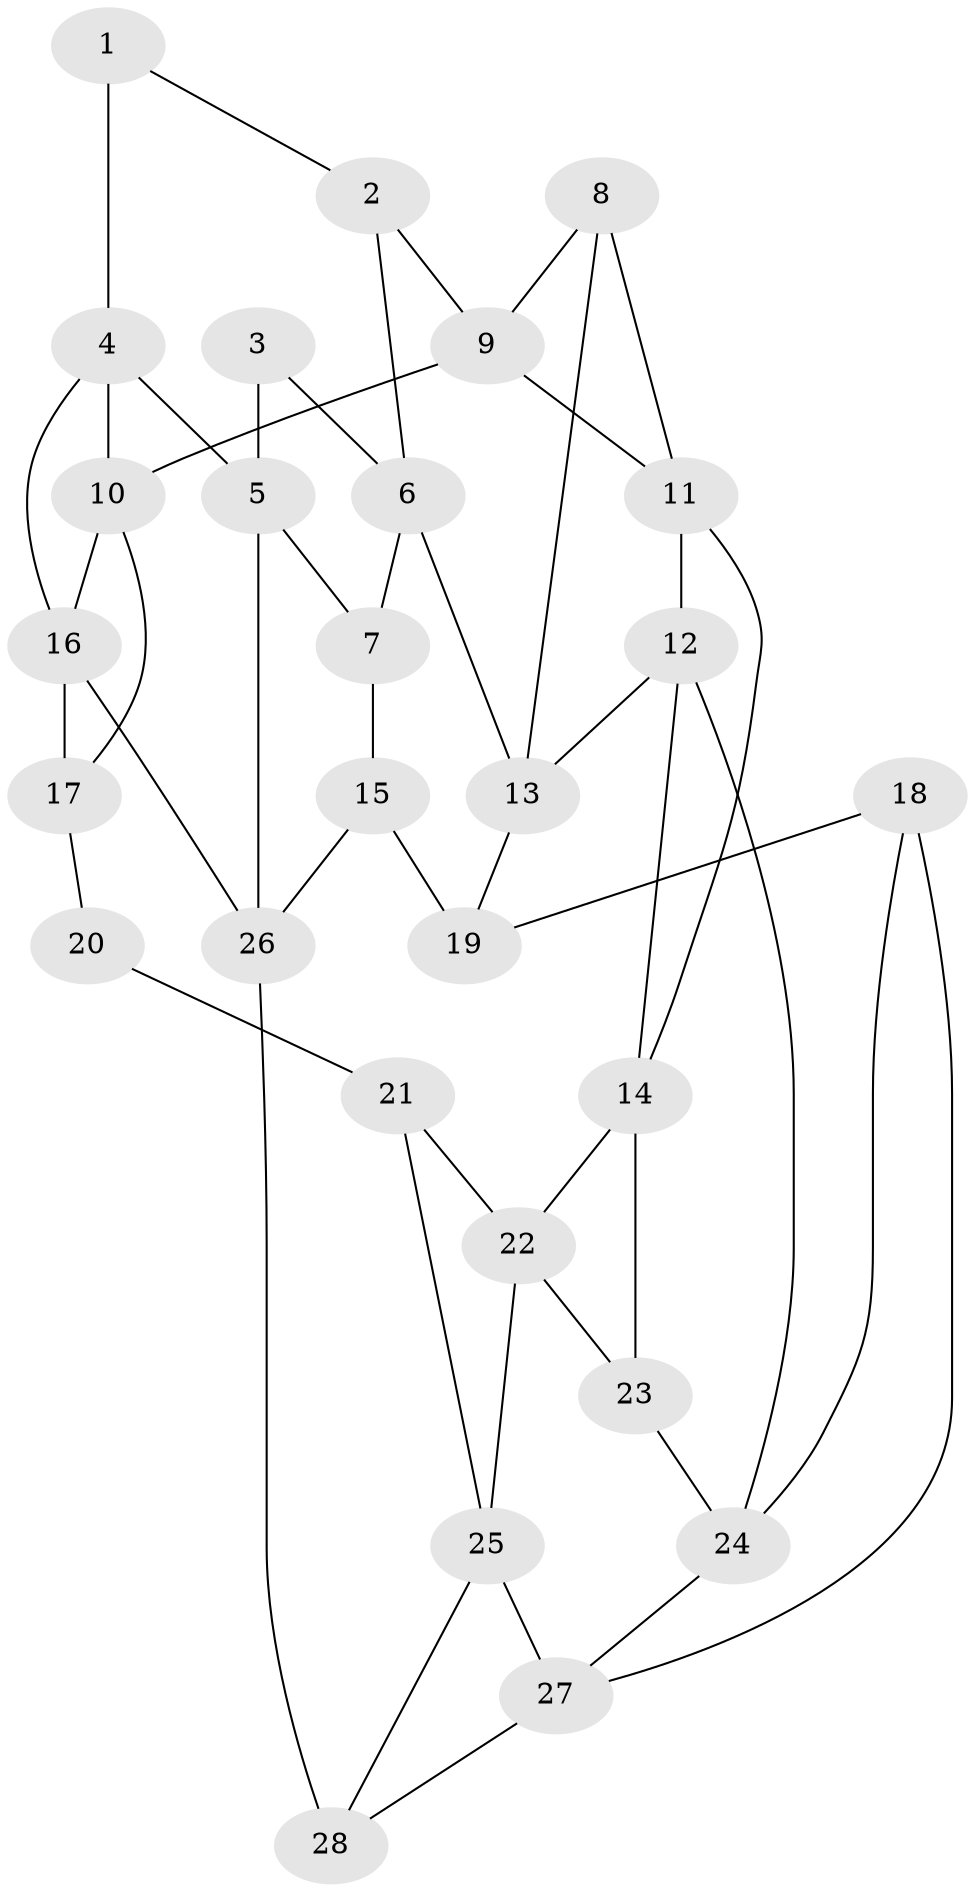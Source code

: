 // original degree distribution, {3: 0.0392156862745098, 4: 0.2549019607843137, 6: 0.19607843137254902, 5: 0.5098039215686274}
// Generated by graph-tools (version 1.1) at 2025/38/03/04/25 23:38:30]
// undirected, 28 vertices, 48 edges
graph export_dot {
  node [color=gray90,style=filled];
  1;
  2;
  3;
  4;
  5;
  6;
  7;
  8;
  9;
  10;
  11;
  12;
  13;
  14;
  15;
  16;
  17;
  18;
  19;
  20;
  21;
  22;
  23;
  24;
  25;
  26;
  27;
  28;
  1 -- 2 [weight=1.0];
  1 -- 4 [weight=2.0];
  2 -- 6 [weight=1.0];
  2 -- 9 [weight=1.0];
  3 -- 5 [weight=2.0];
  3 -- 6 [weight=1.0];
  4 -- 5 [weight=1.0];
  4 -- 10 [weight=1.0];
  4 -- 16 [weight=1.0];
  5 -- 7 [weight=1.0];
  5 -- 26 [weight=1.0];
  6 -- 7 [weight=1.0];
  6 -- 13 [weight=1.0];
  7 -- 15 [weight=1.0];
  8 -- 9 [weight=1.0];
  8 -- 11 [weight=1.0];
  8 -- 13 [weight=1.0];
  9 -- 10 [weight=1.0];
  9 -- 11 [weight=1.0];
  10 -- 16 [weight=1.0];
  10 -- 17 [weight=1.0];
  11 -- 12 [weight=1.0];
  11 -- 14 [weight=1.0];
  12 -- 13 [weight=1.0];
  12 -- 14 [weight=1.0];
  12 -- 24 [weight=1.0];
  13 -- 19 [weight=1.0];
  14 -- 22 [weight=1.0];
  14 -- 23 [weight=1.0];
  15 -- 19 [weight=2.0];
  15 -- 26 [weight=1.0];
  16 -- 17 [weight=1.0];
  16 -- 26 [weight=2.0];
  17 -- 20 [weight=2.0];
  18 -- 19 [weight=1.0];
  18 -- 24 [weight=1.0];
  18 -- 27 [weight=1.0];
  20 -- 21 [weight=2.0];
  21 -- 22 [weight=1.0];
  21 -- 25 [weight=1.0];
  22 -- 23 [weight=1.0];
  22 -- 25 [weight=1.0];
  23 -- 24 [weight=1.0];
  24 -- 27 [weight=1.0];
  25 -- 27 [weight=1.0];
  25 -- 28 [weight=1.0];
  26 -- 28 [weight=2.0];
  27 -- 28 [weight=1.0];
}
